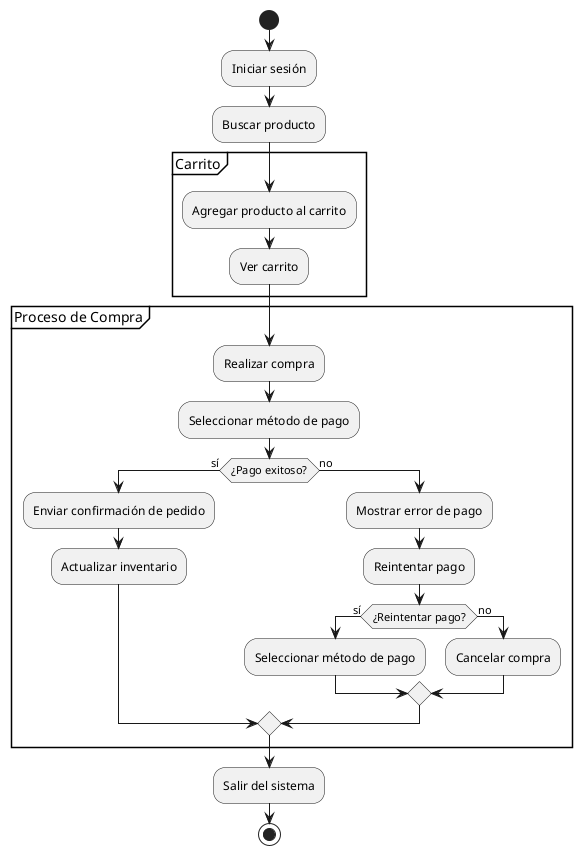 @startuml
|Usuario|
start
:Iniciar sesión;
:Buscar producto;

partition "Carrito" {
    :Agregar producto al carrito;
    :Ver carrito;
}

partition "Proceso de Compra" {
    :Realizar compra;
    :Seleccionar método de pago;

    if (¿Pago exitoso?) then (sí)
        :Enviar confirmación de pedido;
        :Actualizar inventario;
    else (no)
        :Mostrar error de pago;
        :Reintentar pago;
        if (¿Reintentar pago?) then (sí)
            :Seleccionar método de pago;
        else (no)
            :Cancelar compra;
        endif
    endif
}

:Salir del sistema;
stop
@enduml
